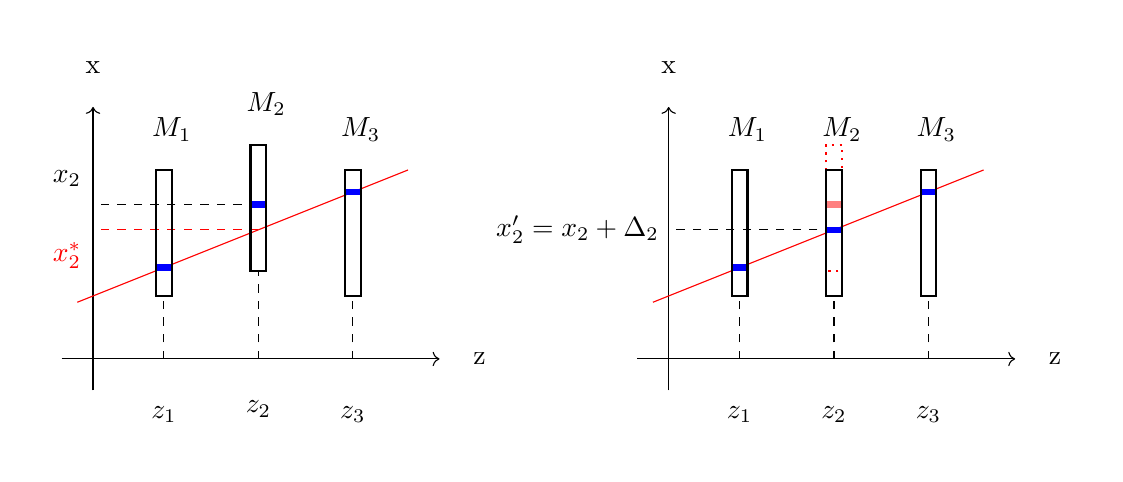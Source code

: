 \begin{tikzpicture}[scale=.4,every node/.style={minimum size=1cm},on grid,every
  text node part/.style={align=center}, declare function={ track(\x) =
    1.+3.0/7.5*\x; trackb(\x) = 1.9+.4/1.5*(\x-2.25); }]
  
  \def \a {.0}
  \def \b {.8}

  % misaligned 
  \begin{scope}
   % axis
    \draw[->] (-1,-1) -- (11,-1) node[right] {z};
    \draw[->] (0,-2) -- (0,7) node[above] {x};

    % angle & track
    \draw[red,domain=-.5:10,variable=\x] plot ({\x}, {track(\x)} ) ;
    \draw[dashed,red] (5.25,{track(5.25)} ) --  (0,{track(5.25)}) node[below
    left = -.25] {$x_2^*$};

    % m1
%    \draw[dashed] (2.25,{track(2.25)} ) --  (0,{track(2.25)}) node[left] {$x_1$};
    \draw[dashed] (2.25,-1) -- (2.25,1) node[below=1] {$z_1$};
    \fill[blue] (2,{track(2)}) rectangle (2.5,{track(2.5)});
    \draw[thick] (2,1) rectangle (2.5,5)  node[above] {$M_1$};
    

    % m2
    \draw[dashed] (5.25,{track(5.25)+\b} ) --  (0,{track(5.25)+\b}) node[above left=-.25] {$x_2$};
    \draw[dashed] (5.25,-1) -- (5.25,{1+\b}) node[below=1.25] {$z_2$};
    \fill[blue] (5,{track(5)+\b}) rectangle (5.5,{track(5.5)+\b});
    \draw[thick] (5,{1+\b}) rectangle (5.5,{5+\b})  node[above] {$M_2$};

    % m3
%    \draw[dashed] (8,{track(8.25)} ) -- (0,{track(8.25)}) node[left] {$x_3$};    
    \draw[dashed] (8.25,-1) -- (8.25,1) node[below=1] {$z_3$};
    \fill[blue]  (8,{track(8)}) rectangle (8.5,{track(8.5)});
    \draw[thick] (8,1)          rectangle (8.5,5)  node[above] {$M_3$};

  \end{scope}


  % aligned
  \begin{scope} [xshift = 520]

   % axis
    \draw[->] (-1,-1) -- (11,-1) node[right] {z};
    \draw[->] (0,-2) -- (0,7) node[above] {x};

    % track
    \draw[red,domain=-.5:10,variable=\x] plot ({\x}, {track(\x)} ) ;

    % m1
%    \draw[dashed] (2.25,{track(2.25)} ) --  (0,{track(2.25)}) node[left] {$x_1$};
    \draw[dashed] (2.25,-1) -- (2.25,1) node[below=1] {$z_1$};
    \fill[blue] (2,{track(2)}) rectangle (2.5,{track(2.5)});
    \draw[thick] (2,1) rectangle (2.5,5)  node[above] {$M_1$};
    

    % m2

    \fill[red!50!white] (5,{track(5)+\b}) rectangle (5.5,{track(5.5)+\b});
    \draw[thick,red,dotted] (5,{1+\b}) rectangle (5.5,{5+\b});


    \draw[dashed] (5.25,{track(5.25)} ) --  (0,{track(5.25)}) node[left] {$x_2'=x_2+\Delta_2$};
    \draw[dashed] (5.25,-1) -- (5.25,{1}) node[below=1] {$z_2$};
    \fill[blue] (5,{track(5)}) rectangle (5.5,{track(5.5)});
    \draw[thick] (5,1) rectangle (5.5,5)  node[above] {$M_2$};

    % m3
%    \draw[dashed] (8,{track(8.25)} ) -- (0,{track(8.25)}) node[left] {$x_3$};    
    \draw[dashed] (8.25,-1) -- (8.25,1) node[below=1] {$z_3$};
    \fill[blue]  (8,{track(8)}) rectangle (8.5,{track(8.5)});
    \draw[thick] (8,1)          rectangle (8.5,5)  node[above] {$M_3$};
  \end{scope}
  
\end{tikzpicture}
